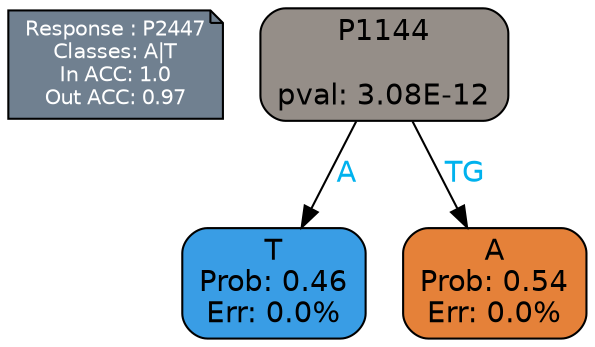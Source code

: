 digraph Tree {
node [shape=box, style="filled, rounded", color="black", fontname=helvetica] ;
graph [ranksep=equally, splines=polylines, bgcolor=transparent, dpi=600] ;
edge [fontname=helvetica] ;
LEGEND [label="Response : P2447
Classes: A|T
In ACC: 1.0
Out ACC: 0.97
",shape=note,align=left,style=filled,fillcolor="slategray",fontcolor="white",fontsize=10];1 [label="P1144

pval: 3.08E-12", fillcolor="#958e88"] ;
2 [label="T
Prob: 0.46
Err: 0.0%", fillcolor="#399de5"] ;
3 [label="A
Prob: 0.54
Err: 0.0%", fillcolor="#e58139"] ;
1 -> 2 [label="A",fontcolor=deepskyblue2] ;
1 -> 3 [label="TG",fontcolor=deepskyblue2] ;
{rank = same; 2;3;}{rank = same; LEGEND;1;}}